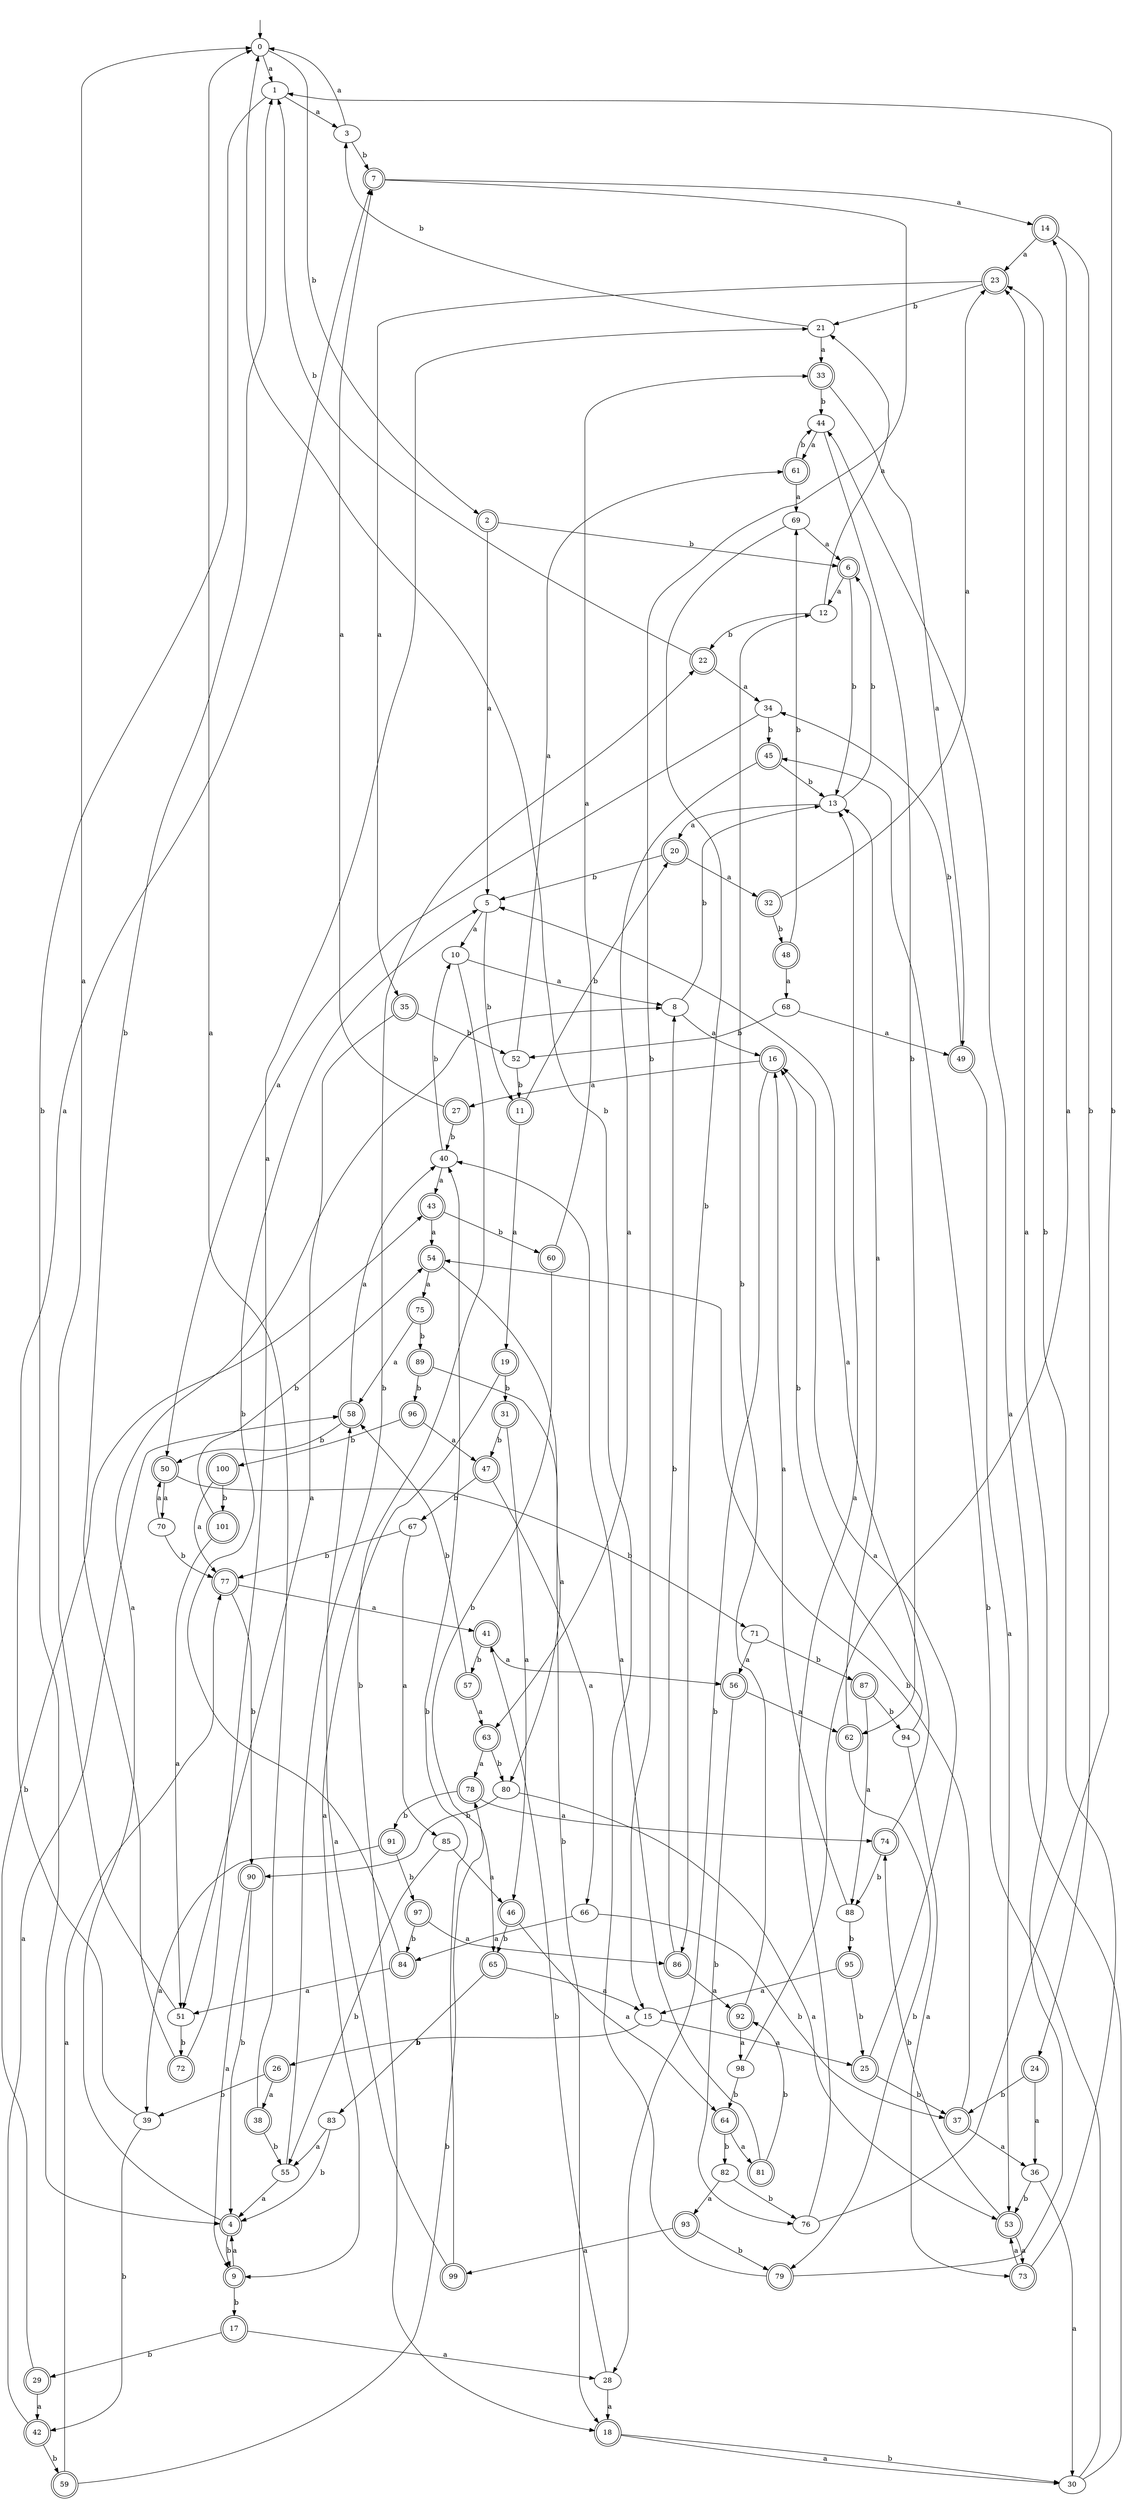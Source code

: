digraph RandomDFA {
  __start0 [label="", shape=none];
  __start0 -> 0 [label=""];
  0 [shape=circle]
  0 -> 1 [label="a"]
  0 -> 2 [label="b"]
  1
  1 -> 3 [label="a"]
  1 -> 4 [label="b"]
  2 [shape=doublecircle]
  2 -> 5 [label="a"]
  2 -> 6 [label="b"]
  3
  3 -> 0 [label="a"]
  3 -> 7 [label="b"]
  4 [shape=doublecircle]
  4 -> 8 [label="a"]
  4 -> 9 [label="b"]
  5
  5 -> 10 [label="a"]
  5 -> 11 [label="b"]
  6 [shape=doublecircle]
  6 -> 12 [label="a"]
  6 -> 13 [label="b"]
  7 [shape=doublecircle]
  7 -> 14 [label="a"]
  7 -> 15 [label="b"]
  8
  8 -> 16 [label="a"]
  8 -> 13 [label="b"]
  9 [shape=doublecircle]
  9 -> 4 [label="a"]
  9 -> 17 [label="b"]
  10
  10 -> 8 [label="a"]
  10 -> 18 [label="b"]
  11 [shape=doublecircle]
  11 -> 19 [label="a"]
  11 -> 20 [label="b"]
  12
  12 -> 21 [label="a"]
  12 -> 22 [label="b"]
  13
  13 -> 20 [label="a"]
  13 -> 6 [label="b"]
  14 [shape=doublecircle]
  14 -> 23 [label="a"]
  14 -> 24 [label="b"]
  15
  15 -> 25 [label="a"]
  15 -> 26 [label="b"]
  16 [shape=doublecircle]
  16 -> 27 [label="a"]
  16 -> 28 [label="b"]
  17 [shape=doublecircle]
  17 -> 28 [label="a"]
  17 -> 29 [label="b"]
  18 [shape=doublecircle]
  18 -> 30 [label="a"]
  18 -> 30 [label="b"]
  19 [shape=doublecircle]
  19 -> 9 [label="a"]
  19 -> 31 [label="b"]
  20 [shape=doublecircle]
  20 -> 32 [label="a"]
  20 -> 5 [label="b"]
  21
  21 -> 33 [label="a"]
  21 -> 3 [label="b"]
  22 [shape=doublecircle]
  22 -> 34 [label="a"]
  22 -> 1 [label="b"]
  23 [shape=doublecircle]
  23 -> 35 [label="a"]
  23 -> 21 [label="b"]
  24 [shape=doublecircle]
  24 -> 36 [label="a"]
  24 -> 37 [label="b"]
  25 [shape=doublecircle]
  25 -> 16 [label="a"]
  25 -> 37 [label="b"]
  26 [shape=doublecircle]
  26 -> 38 [label="a"]
  26 -> 39 [label="b"]
  27 [shape=doublecircle]
  27 -> 7 [label="a"]
  27 -> 40 [label="b"]
  28
  28 -> 18 [label="a"]
  28 -> 41 [label="b"]
  29 [shape=doublecircle]
  29 -> 42 [label="a"]
  29 -> 43 [label="b"]
  30
  30 -> 44 [label="a"]
  30 -> 45 [label="b"]
  31 [shape=doublecircle]
  31 -> 46 [label="a"]
  31 -> 47 [label="b"]
  32 [shape=doublecircle]
  32 -> 23 [label="a"]
  32 -> 48 [label="b"]
  33 [shape=doublecircle]
  33 -> 49 [label="a"]
  33 -> 44 [label="b"]
  34
  34 -> 50 [label="a"]
  34 -> 45 [label="b"]
  35 [shape=doublecircle]
  35 -> 51 [label="a"]
  35 -> 52 [label="b"]
  36
  36 -> 30 [label="a"]
  36 -> 53 [label="b"]
  37 [shape=doublecircle]
  37 -> 36 [label="a"]
  37 -> 54 [label="b"]
  38 [shape=doublecircle]
  38 -> 0 [label="a"]
  38 -> 55 [label="b"]
  39
  39 -> 7 [label="a"]
  39 -> 42 [label="b"]
  40
  40 -> 43 [label="a"]
  40 -> 10 [label="b"]
  41 [shape=doublecircle]
  41 -> 56 [label="a"]
  41 -> 57 [label="b"]
  42 [shape=doublecircle]
  42 -> 58 [label="a"]
  42 -> 59 [label="b"]
  43 [shape=doublecircle]
  43 -> 54 [label="a"]
  43 -> 60 [label="b"]
  44
  44 -> 61 [label="a"]
  44 -> 62 [label="b"]
  45 [shape=doublecircle]
  45 -> 63 [label="a"]
  45 -> 13 [label="b"]
  46 [shape=doublecircle]
  46 -> 64 [label="a"]
  46 -> 65 [label="b"]
  47 [shape=doublecircle]
  47 -> 66 [label="a"]
  47 -> 67 [label="b"]
  48 [shape=doublecircle]
  48 -> 68 [label="a"]
  48 -> 69 [label="b"]
  49 [shape=doublecircle]
  49 -> 53 [label="a"]
  49 -> 34 [label="b"]
  50 [shape=doublecircle]
  50 -> 70 [label="a"]
  50 -> 71 [label="b"]
  51
  51 -> 0 [label="a"]
  51 -> 72 [label="b"]
  52
  52 -> 61 [label="a"]
  52 -> 11 [label="b"]
  53 [shape=doublecircle]
  53 -> 73 [label="a"]
  53 -> 74 [label="b"]
  54 [shape=doublecircle]
  54 -> 75 [label="a"]
  54 -> 18 [label="b"]
  55
  55 -> 4 [label="a"]
  55 -> 22 [label="b"]
  56 [shape=doublecircle]
  56 -> 62 [label="a"]
  56 -> 76 [label="b"]
  57 [shape=doublecircle]
  57 -> 63 [label="a"]
  57 -> 58 [label="b"]
  58 [shape=doublecircle]
  58 -> 40 [label="a"]
  58 -> 50 [label="b"]
  59 [shape=doublecircle]
  59 -> 77 [label="a"]
  59 -> 78 [label="b"]
  60 [shape=doublecircle]
  60 -> 33 [label="a"]
  60 -> 65 [label="b"]
  61 [shape=doublecircle]
  61 -> 69 [label="a"]
  61 -> 44 [label="b"]
  62 [shape=doublecircle]
  62 -> 13 [label="a"]
  62 -> 79 [label="b"]
  63 [shape=doublecircle]
  63 -> 78 [label="a"]
  63 -> 80 [label="b"]
  64 [shape=doublecircle]
  64 -> 81 [label="a"]
  64 -> 82 [label="b"]
  65 [shape=doublecircle]
  65 -> 15 [label="a"]
  65 -> 83 [label="b"]
  66
  66 -> 84 [label="a"]
  66 -> 37 [label="b"]
  67
  67 -> 85 [label="a"]
  67 -> 77 [label="b"]
  68
  68 -> 49 [label="a"]
  68 -> 52 [label="b"]
  69
  69 -> 6 [label="a"]
  69 -> 86 [label="b"]
  70
  70 -> 50 [label="a"]
  70 -> 77 [label="b"]
  71
  71 -> 56 [label="a"]
  71 -> 87 [label="b"]
  72 [shape=doublecircle]
  72 -> 21 [label="a"]
  72 -> 1 [label="b"]
  73 [shape=doublecircle]
  73 -> 53 [label="a"]
  73 -> 23 [label="b"]
  74 [shape=doublecircle]
  74 -> 5 [label="a"]
  74 -> 88 [label="b"]
  75 [shape=doublecircle]
  75 -> 58 [label="a"]
  75 -> 89 [label="b"]
  76
  76 -> 13 [label="a"]
  76 -> 1 [label="b"]
  77 [shape=doublecircle]
  77 -> 41 [label="a"]
  77 -> 90 [label="b"]
  78 [shape=doublecircle]
  78 -> 74 [label="a"]
  78 -> 91 [label="b"]
  79 [shape=doublecircle]
  79 -> 23 [label="a"]
  79 -> 0 [label="b"]
  80
  80 -> 53 [label="a"]
  80 -> 90 [label="b"]
  81 [shape=doublecircle]
  81 -> 40 [label="a"]
  81 -> 92 [label="b"]
  82
  82 -> 93 [label="a"]
  82 -> 76 [label="b"]
  83
  83 -> 55 [label="a"]
  83 -> 4 [label="b"]
  84 [shape=doublecircle]
  84 -> 51 [label="a"]
  84 -> 5 [label="b"]
  85
  85 -> 46 [label="a"]
  85 -> 55 [label="b"]
  86 [shape=doublecircle]
  86 -> 92 [label="a"]
  86 -> 8 [label="b"]
  87 [shape=doublecircle]
  87 -> 88 [label="a"]
  87 -> 94 [label="b"]
  88
  88 -> 16 [label="a"]
  88 -> 95 [label="b"]
  89 [shape=doublecircle]
  89 -> 80 [label="a"]
  89 -> 96 [label="b"]
  90 [shape=doublecircle]
  90 -> 9 [label="a"]
  90 -> 4 [label="b"]
  91 [shape=doublecircle]
  91 -> 39 [label="a"]
  91 -> 97 [label="b"]
  92 [shape=doublecircle]
  92 -> 98 [label="a"]
  92 -> 12 [label="b"]
  93 [shape=doublecircle]
  93 -> 99 [label="a"]
  93 -> 79 [label="b"]
  94
  94 -> 73 [label="a"]
  94 -> 16 [label="b"]
  95 [shape=doublecircle]
  95 -> 15 [label="a"]
  95 -> 25 [label="b"]
  96 [shape=doublecircle]
  96 -> 47 [label="a"]
  96 -> 100 [label="b"]
  97 [shape=doublecircle]
  97 -> 86 [label="a"]
  97 -> 84 [label="b"]
  98
  98 -> 14 [label="a"]
  98 -> 64 [label="b"]
  99 [shape=doublecircle]
  99 -> 58 [label="a"]
  99 -> 40 [label="b"]
  100 [shape=doublecircle]
  100 -> 77 [label="a"]
  100 -> 101 [label="b"]
  101 [shape=doublecircle]
  101 -> 51 [label="a"]
  101 -> 54 [label="b"]
}
